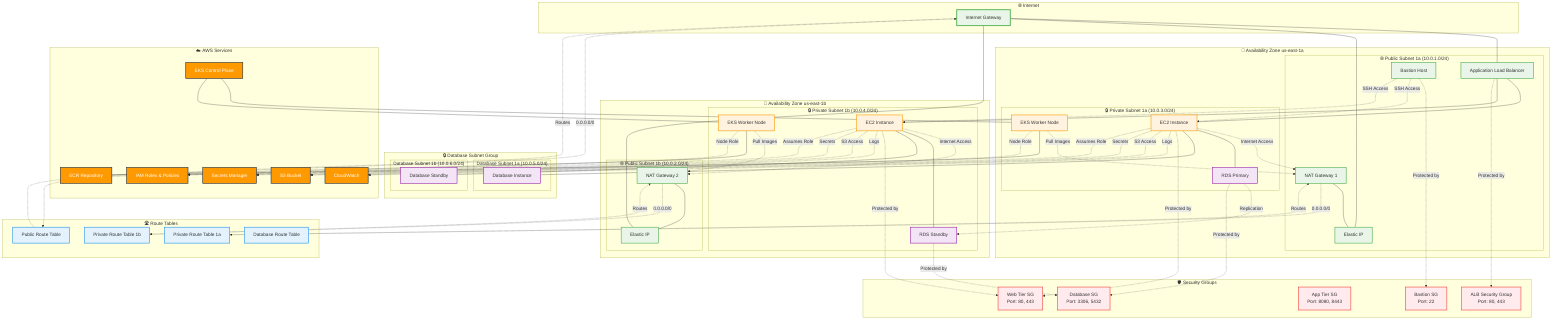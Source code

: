 graph TB
    subgraph "🌐 Internet"
        IGW[Internet Gateway]
    end
    
    subgraph "📍 Availability Zone us-east-1a"
        subgraph "🌐 Public Subnet 1a (10.0.1.0/24)"
            ALB1[Application Load Balancer]
            NAT1[NAT Gateway 1]
            BASTION1[Bastion Host]
            EIP1[Elastic IP]
            
            NAT1 --- EIP1
        end
        
        subgraph "🔒 Private Subnet 1a (10.0.3.0/24)"
            EC2_1a[EC2 Instance]
            RDS_PRIMARY[RDS Primary]
            EKS_NODE_1a[EKS Worker Node]
        end
    end
    
    subgraph "📍 Availability Zone us-east-1b"
        subgraph "🌐 Public Subnet 1b (10.0.2.0/24)"
            NAT2[NAT Gateway 2]
            EIP2[Elastic IP]
            
            NAT2 --- EIP2
        end
        
        subgraph "🔒 Private Subnet 1b (10.0.4.0/24)"
            EC2_1b[EC2 Instance]
            RDS_STANDBY[RDS Standby]
            EKS_NODE_1b[EKS Worker Node]
        end
    end
    
    subgraph "🔒 Database Subnet Group"
        subgraph "Database Subnet 1a (10.0.5.0/24)"
            DB_1a[Database Instance]
        end
        
        subgraph "Database Subnet 1b (10.0.6.0/24)"
            DB_1b[Database Standby]
        end
    end
    
    subgraph "☁️ AWS Services"
        S3[S3 Bucket]
        ECR[ECR Repository]
        CLOUDWATCH[CloudWatch]
        EKS_CONTROL[EKS Control Plane]
        SECRETS[Secrets Manager]
        IAM[IAM Roles & Policies]
    end
    
    subgraph "🛡️ Security Groups"
        SG_ALB[ALB Security Group<br/>Port: 80, 443]
        SG_WEB[Web Tier SG<br/>Port: 80, 443]
        SG_APP[App Tier SG<br/>Port: 8080, 8443]
        SG_DB[Database SG<br/>Port: 3306, 5432]
        SG_BASTION[Bastion SG<br/>Port: 22]
    end
    
    subgraph "🛣️ Route Tables"
        RT_PUBLIC[Public Route Table]
        RT_PRIVATE_1a[Private Route Table 1a]
        RT_PRIVATE_1b[Private Route Table 1b]
        RT_DB[Database Route Table]
    end
    
    %% Internet Gateway Connections
    IGW --- ALB1
    IGW --- EIP1
    IGW --- EIP2
    
    %% Load Balancer Connections
    ALB1 --- EC2_1a
    ALB1 --- EC2_1b
    
    %% NAT Gateway Connections
    EC2_1a -.->|Internet Access| NAT1
    EC2_1b -.->|Internet Access| NAT2
    EKS_NODE_1a -.->|Pull Images| NAT1
    EKS_NODE_1b -.->|Pull Images| NAT2
    
    %% Database Connections
    EC2_1a --- RDS_PRIMARY
    EC2_1b --- RDS_STANDBY
    RDS_PRIMARY -.->|Replication| RDS_STANDBY
    EC2_1a --- DB_1a
    EC2_1b --- DB_1b
    
    %% EKS Connections
    EKS_CONTROL --- EKS_NODE_1a
    EKS_CONTROL --- EKS_NODE_1b
    EKS_NODE_1a --- ECR
    EKS_NODE_1b --- ECR
    
    %% Security Group Associations
    ALB1 -.->|Protected by| SG_ALB
    EC2_1a -.->|Protected by| SG_WEB
    EC2_1b -.->|Protected by| SG_WEB
    RDS_PRIMARY -.->|Protected by| SG_DB
    RDS_STANDBY -.->|Protected by| SG_DB
    BASTION1 -.->|Protected by| SG_BASTION
    
    %% Route Table Associations
    RT_PUBLIC -.->|Routes| IGW
    RT_PRIVATE_1a -.->|Routes| NAT1
    RT_PRIVATE_1b -.->|Routes| NAT2
    
    %% AWS Services Integration
    EC2_1a -.->|Logs| CLOUDWATCH
    EC2_1b -.->|Logs| CLOUDWATCH
    EC2_1a -.->|S3 Access| S3
    EC2_1b -.->|S3 Access| S3
    EC2_1a -.->|Secrets| SECRETS
    EC2_1b -.->|Secrets| SECRETS
    
    %% IAM Integration
    EC2_1a -.->|Assumes Role| IAM
    EC2_1b -.->|Assumes Role| IAM
    EKS_NODE_1a -.->|Node Role| IAM
    EKS_NODE_1b -.->|Node Role| IAM
    
    %% Administrative Access
    BASTION1 -.->|SSH Access| EC2_1a
    BASTION1 -.->|SSH Access| EC2_1b
    
    %% Network Flow Labels
    IGW -.->|0.0.0.0/0| RT_PUBLIC
    NAT1 -.->|0.0.0.0/0| RT_PRIVATE_1a
    NAT2 -.->|0.0.0.0/0| RT_PRIVATE_1b
    
    %% Styling
    classDef publicSubnet fill:#E8F5E8,stroke:#4CAF50,stroke-width:2px
    classDef privateSubnet fill:#FFF3E0,stroke:#FF9800,stroke-width:2px
    classDef dbSubnet fill:#F3E5F5,stroke:#9C27B0,stroke-width:2px
    classDef awsService fill:#FF9900,stroke:#232F3E,stroke-width:2px,color:#fff
    classDef security fill:#FFEBEE,stroke:#F44336,stroke-width:2px
    classDef routing fill:#E3F2FD,stroke:#2196F3,stroke-width:2px
    classDef internet fill:#E8F5E8,stroke:#4CAF50,stroke-width:3px
    
    %% Apply Styles
    class ALB1,NAT1,NAT2,BASTION1,EIP1,EIP2 publicSubnet
    class EC2_1a,EC2_1b,EKS_NODE_1a,EKS_NODE_1b privateSubnet
    class RDS_PRIMARY,RDS_STANDBY,DB_1a,DB_1b dbSubnet
    class S3,ECR,CLOUDWATCH,EKS_CONTROL,SECRETS,IAM awsService
    class SG_ALB,SG_WEB,SG_APP,SG_DB,SG_BASTION security
    class RT_PUBLIC,RT_PRIVATE_1a,RT_PRIVATE_1b,RT_DB routing
    class IGW internet